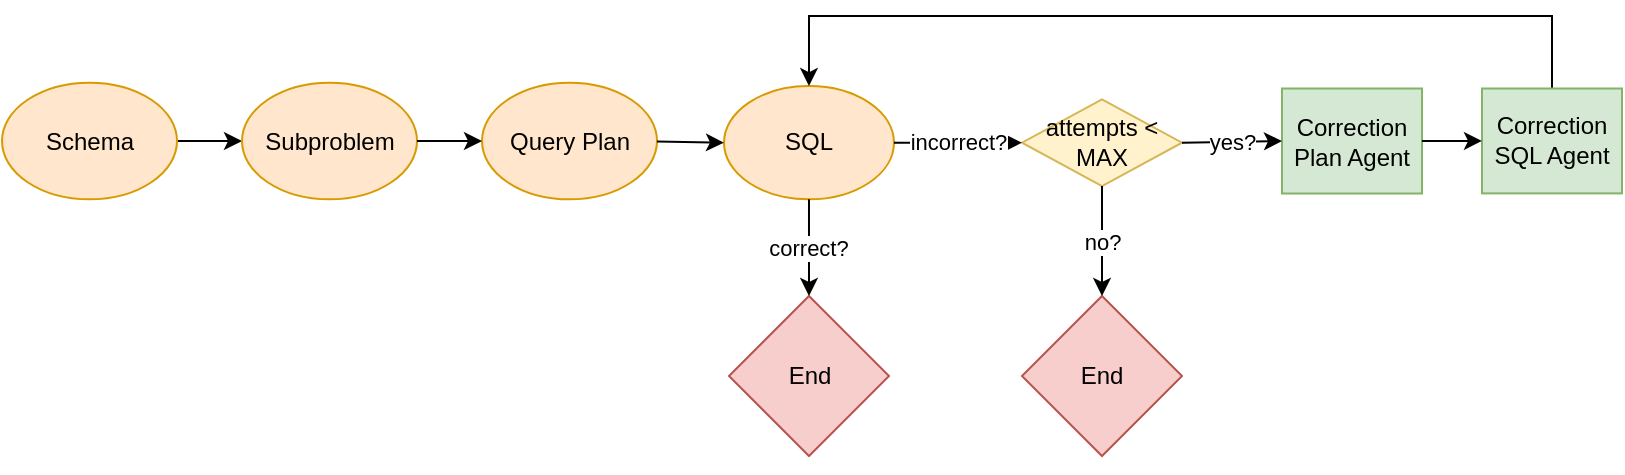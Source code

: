 <mxfile version="28.0.9">
  <diagram name="Page-1" id="KUHeG2YJhZGARFXUKpgu">
    <mxGraphModel dx="548" dy="286" grid="1" gridSize="10" guides="1" tooltips="1" connect="1" arrows="1" fold="1" page="1" pageScale="1" pageWidth="827" pageHeight="1169" math="0" shadow="0">
      <root>
        <mxCell id="0" />
        <mxCell id="1" parent="0" />
        <mxCell id="Dt2Pq7TiJWF1IqFh8Ku9-4" style="edgeStyle=orthogonalEdgeStyle;rounded=0;orthogonalLoop=1;jettySize=auto;html=1;exitX=1;exitY=0.5;exitDx=0;exitDy=0;entryX=0;entryY=0.5;entryDx=0;entryDy=0;" edge="1" parent="1" source="A5hMh4T1yK6n7D5G-u22" target="A5hMh4T1yK6n7D5G-u24">
          <mxGeometry relative="1" as="geometry" />
        </mxCell>
        <mxCell id="A5hMh4T1yK6n7D5G-u22" value="Schema" style="ellipse;whiteSpace=wrap;html=1;aspect=fixed;fillColor=#ffe6cc;strokeColor=#d79b00;" vertex="1" parent="1">
          <mxGeometry x="10" y="153.34" width="87.5" height="58.33" as="geometry" />
        </mxCell>
        <mxCell id="A5hMh4T1yK6n7D5G-u24" value="Subproblem" style="ellipse;whiteSpace=wrap;html=1;aspect=fixed;fillColor=#ffe6cc;strokeColor=#d79b00;" vertex="1" parent="1">
          <mxGeometry x="130" y="153.34" width="87.5" height="58.33" as="geometry" />
        </mxCell>
        <mxCell id="A5hMh4T1yK6n7D5G-u25" value="Query Plan" style="ellipse;whiteSpace=wrap;html=1;aspect=fixed;fillColor=#ffe6cc;strokeColor=#d79b00;" vertex="1" parent="1">
          <mxGeometry x="250" y="153.34" width="87.5" height="58.33" as="geometry" />
        </mxCell>
        <mxCell id="A5hMh4T1yK6n7D5G-u26" value="SQL" style="ellipse;whiteSpace=wrap;html=1;aspect=fixed;fillColor=#ffe6cc;strokeColor=#d79b00;" vertex="1" parent="1">
          <mxGeometry x="371" y="155.01" width="84.99" height="56.66" as="geometry" />
        </mxCell>
        <mxCell id="A5hMh4T1yK6n7D5G-u29" value="" style="endArrow=classic;html=1;rounded=0;entryX=0;entryY=0.5;entryDx=0;entryDy=0;" edge="1" parent="1" source="A5hMh4T1yK6n7D5G-u24" target="A5hMh4T1yK6n7D5G-u25">
          <mxGeometry width="50" height="50" relative="1" as="geometry">
            <mxPoint x="340" y="170" as="sourcePoint" />
            <mxPoint x="390" y="170" as="targetPoint" />
          </mxGeometry>
        </mxCell>
        <mxCell id="A5hMh4T1yK6n7D5G-u30" value="" style="endArrow=classic;html=1;rounded=0;entryX=0;entryY=0.5;entryDx=0;entryDy=0;" edge="1" parent="1" source="A5hMh4T1yK6n7D5G-u25" target="A5hMh4T1yK6n7D5G-u26">
          <mxGeometry width="50" height="50" relative="1" as="geometry">
            <mxPoint x="520" y="170" as="sourcePoint" />
            <mxPoint x="570" y="170" as="targetPoint" />
          </mxGeometry>
        </mxCell>
        <mxCell id="A5hMh4T1yK6n7D5G-u31" value="End" style="rhombus;whiteSpace=wrap;html=1;fillColor=#f8cecc;strokeColor=#b85450;" vertex="1" parent="1">
          <mxGeometry x="373.5" y="260" width="80" height="80" as="geometry" />
        </mxCell>
        <mxCell id="A5hMh4T1yK6n7D5G-u32" value="correct?" style="endArrow=classic;html=1;rounded=0;exitX=0.5;exitY=1;exitDx=0;exitDy=0;entryX=0.5;entryY=0;entryDx=0;entryDy=0;" edge="1" parent="1" source="A5hMh4T1yK6n7D5G-u26" target="A5hMh4T1yK6n7D5G-u31">
          <mxGeometry width="50" height="50" relative="1" as="geometry">
            <mxPoint x="630" y="220" as="sourcePoint" />
            <mxPoint x="680" y="270" as="targetPoint" />
          </mxGeometry>
        </mxCell>
        <mxCell id="A5hMh4T1yK6n7D5G-u33" value="attempts &amp;lt; MAX" style="rhombus;whiteSpace=wrap;html=1;fillColor=#fff2cc;strokeColor=#d6b656;" vertex="1" parent="1">
          <mxGeometry x="520" y="161.67" width="80" height="43.34" as="geometry" />
        </mxCell>
        <mxCell id="A5hMh4T1yK6n7D5G-u34" value="incorrect?" style="endArrow=classic;html=1;rounded=0;exitX=1;exitY=0.5;exitDx=0;exitDy=0;entryX=0;entryY=0.5;entryDx=0;entryDy=0;" edge="1" parent="1" source="A5hMh4T1yK6n7D5G-u26" target="A5hMh4T1yK6n7D5G-u33">
          <mxGeometry width="50" height="50" relative="1" as="geometry">
            <mxPoint x="700" y="170" as="sourcePoint" />
            <mxPoint x="750" y="170" as="targetPoint" />
          </mxGeometry>
        </mxCell>
        <mxCell id="A5hMh4T1yK6n7D5G-u35" value="End" style="rhombus;whiteSpace=wrap;html=1;fillColor=#f8cecc;strokeColor=#b85450;" vertex="1" parent="1">
          <mxGeometry x="520" y="260" width="80" height="80" as="geometry" />
        </mxCell>
        <mxCell id="A5hMh4T1yK6n7D5G-u36" value="no?" style="endArrow=classic;html=1;rounded=0;exitX=0.5;exitY=1;exitDx=0;exitDy=0;entryX=0.5;entryY=0;entryDx=0;entryDy=0;" edge="1" parent="1" source="A5hMh4T1yK6n7D5G-u33" target="A5hMh4T1yK6n7D5G-u35">
          <mxGeometry width="50" height="50" relative="1" as="geometry">
            <mxPoint x="820" y="230" as="sourcePoint" />
            <mxPoint x="820" y="300" as="targetPoint" />
          </mxGeometry>
        </mxCell>
        <mxCell id="A5hMh4T1yK6n7D5G-u37" value="Correction Plan Agent" style="rounded=0;whiteSpace=wrap;html=1;fillColor=#d5e8d4;strokeColor=#82b366;" vertex="1" parent="1">
          <mxGeometry x="650" y="156.25" width="70" height="52.51" as="geometry" />
        </mxCell>
        <mxCell id="A5hMh4T1yK6n7D5G-u38" value="yes?" style="endArrow=classic;html=1;rounded=0;exitX=1;exitY=0.5;exitDx=0;exitDy=0;entryX=0;entryY=0.5;entryDx=0;entryDy=0;" edge="1" parent="1" source="A5hMh4T1yK6n7D5G-u33" target="A5hMh4T1yK6n7D5G-u37">
          <mxGeometry width="50" height="50" relative="1" as="geometry">
            <mxPoint x="900" y="170" as="sourcePoint" />
            <mxPoint x="950" y="170" as="targetPoint" />
          </mxGeometry>
        </mxCell>
        <mxCell id="Dt2Pq7TiJWF1IqFh8Ku9-5" style="edgeStyle=orthogonalEdgeStyle;rounded=0;orthogonalLoop=1;jettySize=auto;html=1;exitX=0.5;exitY=0;exitDx=0;exitDy=0;entryX=0.5;entryY=0;entryDx=0;entryDy=0;" edge="1" parent="1" source="A5hMh4T1yK6n7D5G-u39" target="A5hMh4T1yK6n7D5G-u26">
          <mxGeometry relative="1" as="geometry">
            <Array as="points">
              <mxPoint x="785" y="120" />
              <mxPoint x="414" y="120" />
            </Array>
          </mxGeometry>
        </mxCell>
        <mxCell id="A5hMh4T1yK6n7D5G-u39" value="Correction SQL Agent" style="rounded=0;whiteSpace=wrap;html=1;fillColor=#d5e8d4;strokeColor=#82b366;" vertex="1" parent="1">
          <mxGeometry x="750" y="156.25" width="70" height="52.44" as="geometry" />
        </mxCell>
        <mxCell id="A5hMh4T1yK6n7D5G-u40" value="" style="endArrow=classic;html=1;rounded=0;exitX=1;exitY=0.5;exitDx=0;exitDy=0;entryX=0;entryY=0.5;entryDx=0;entryDy=0;" edge="1" parent="1" source="A5hMh4T1yK6n7D5G-u37" target="A5hMh4T1yK6n7D5G-u39">
          <mxGeometry width="50" height="50" relative="1" as="geometry">
            <mxPoint x="1100" y="170" as="sourcePoint" />
            <mxPoint x="1150" y="170" as="targetPoint" />
          </mxGeometry>
        </mxCell>
        <mxCell id="Dt2Pq7TiJWF1IqFh8Ku9-1" style="edgeStyle=orthogonalEdgeStyle;rounded=0;orthogonalLoop=1;jettySize=auto;html=1;exitX=0.5;exitY=1;exitDx=0;exitDy=0;" edge="1" parent="1" source="A5hMh4T1yK6n7D5G-u35" target="A5hMh4T1yK6n7D5G-u35">
          <mxGeometry relative="1" as="geometry" />
        </mxCell>
      </root>
    </mxGraphModel>
  </diagram>
</mxfile>
